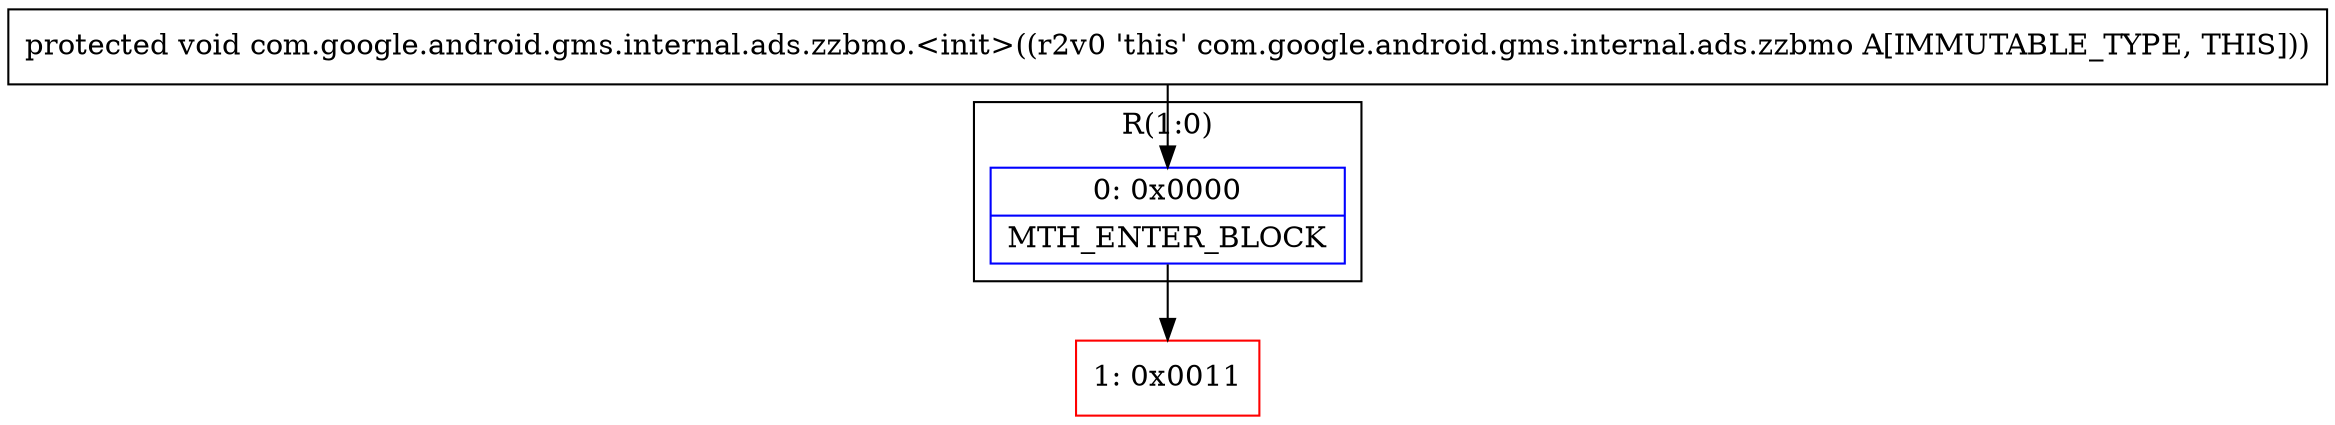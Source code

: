 digraph "CFG forcom.google.android.gms.internal.ads.zzbmo.\<init\>()V" {
subgraph cluster_Region_97666947 {
label = "R(1:0)";
node [shape=record,color=blue];
Node_0 [shape=record,label="{0\:\ 0x0000|MTH_ENTER_BLOCK\l}"];
}
Node_1 [shape=record,color=red,label="{1\:\ 0x0011}"];
MethodNode[shape=record,label="{protected void com.google.android.gms.internal.ads.zzbmo.\<init\>((r2v0 'this' com.google.android.gms.internal.ads.zzbmo A[IMMUTABLE_TYPE, THIS])) }"];
MethodNode -> Node_0;
Node_0 -> Node_1;
}

